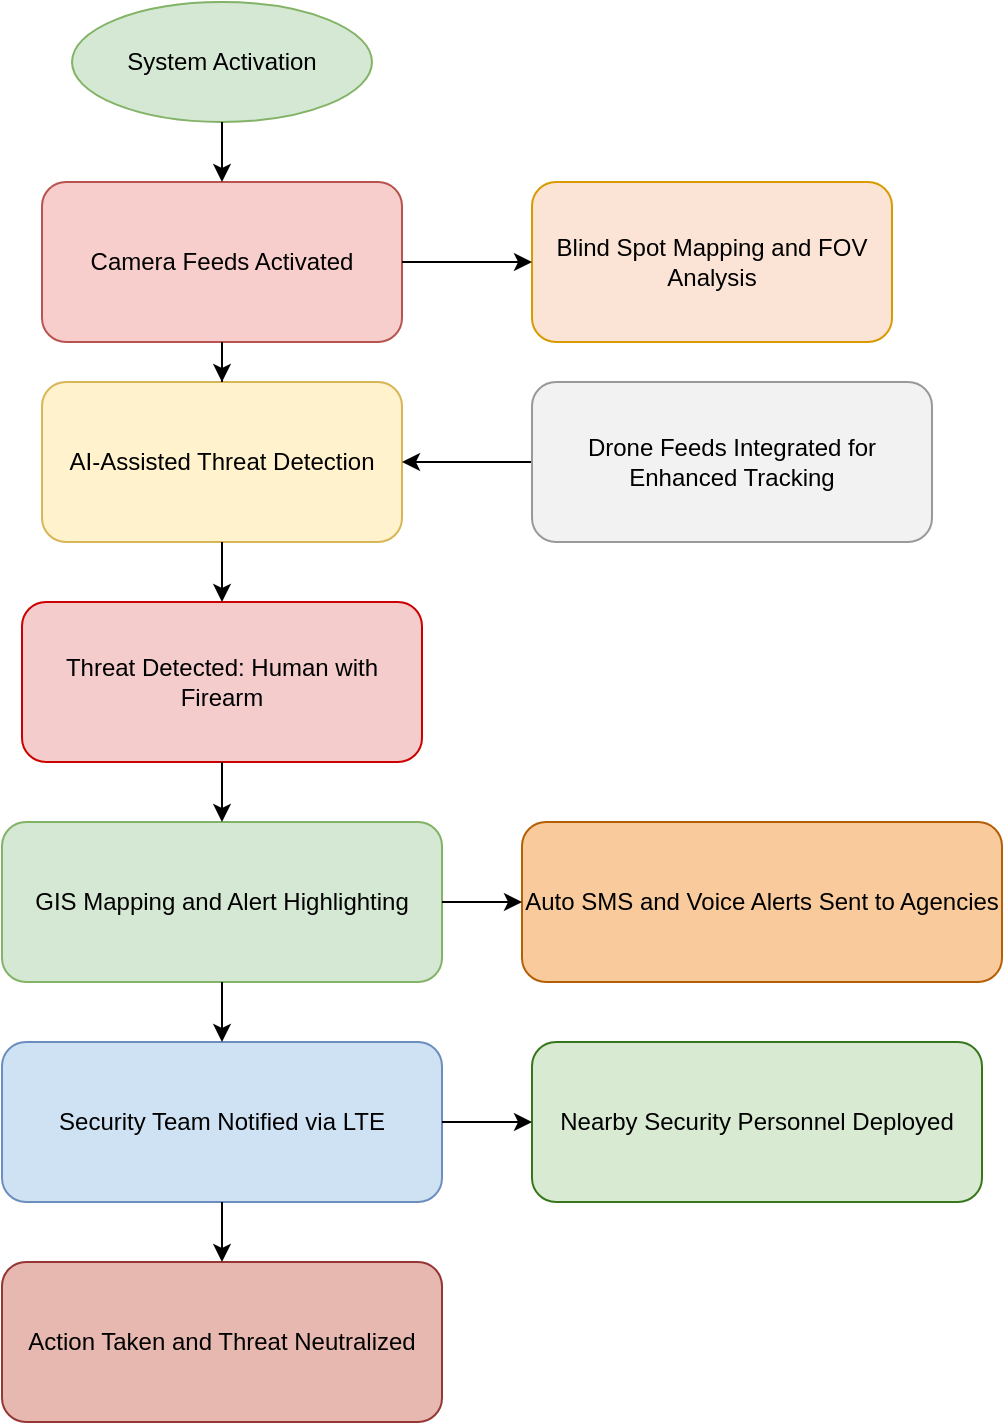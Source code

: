 <mxfile version="26.0.7" pages="2">
  <diagram id="GXjBKmxO7j5txSDHcSA2" name="Page-2">
    <mxGraphModel dx="1392" dy="796" grid="1" gridSize="10" guides="1" tooltips="1" connect="1" arrows="1" fold="1" page="1" pageScale="1" pageWidth="850" pageHeight="1100" math="0" shadow="0">
      <root>
        <mxCell id="0" />
        <mxCell id="1" parent="0" />
        <mxCell id="8CdLbIdUZnsi45HlWFOD-22" value="System Activation" style="ellipse;whiteSpace=wrap;html=1;fillColor=#d5e8d4;strokeColor=#82b366;" vertex="1" parent="1">
          <mxGeometry x="195" y="10" width="150" height="60" as="geometry" />
        </mxCell>
        <mxCell id="8CdLbIdUZnsi45HlWFOD-23" value="Camera Feeds Activated" style="rounded=1;whiteSpace=wrap;html=1;fillColor=#f8cecc;strokeColor=#b85450;" vertex="1" parent="1">
          <mxGeometry x="180" y="100" width="180" height="80" as="geometry" />
        </mxCell>
        <mxCell id="8CdLbIdUZnsi45HlWFOD-24" value="AI-Assisted Threat Detection" style="rounded=1;whiteSpace=wrap;html=1;fillColor=#fff2cc;strokeColor=#d6b656;" vertex="1" parent="1">
          <mxGeometry x="180" y="200" width="180" height="80" as="geometry" />
        </mxCell>
        <mxCell id="8CdLbIdUZnsi45HlWFOD-25" value="Threat Detected: Human with Firearm" style="rounded=1;whiteSpace=wrap;html=1;fillColor=#f4cccc;strokeColor=#cc0000;" vertex="1" parent="1">
          <mxGeometry x="170" y="310" width="200" height="80" as="geometry" />
        </mxCell>
        <mxCell id="8CdLbIdUZnsi45HlWFOD-26" value="GIS Mapping and Alert Highlighting" style="rounded=1;whiteSpace=wrap;html=1;fillColor=#d5e8d4;strokeColor=#82b366;" vertex="1" parent="1">
          <mxGeometry x="160" y="420" width="220" height="80" as="geometry" />
        </mxCell>
        <mxCell id="8CdLbIdUZnsi45HlWFOD-27" value="Security Team Notified via LTE" style="rounded=1;whiteSpace=wrap;html=1;fillColor=#cfe2f3;strokeColor=#6c8ebf;" vertex="1" parent="1">
          <mxGeometry x="160" y="530" width="220" height="80" as="geometry" />
        </mxCell>
        <mxCell id="8CdLbIdUZnsi45HlWFOD-28" value="Action Taken and Threat Neutralized" style="rounded=1;whiteSpace=wrap;html=1;fillColor=#e6b8af;strokeColor=#953735;" vertex="1" parent="1">
          <mxGeometry x="160" y="640" width="220" height="80" as="geometry" />
        </mxCell>
        <mxCell id="8CdLbIdUZnsi45HlWFOD-29" value="Blind Spot Mapping and FOV Analysis" style="rounded=1;whiteSpace=wrap;html=1;fillColor=#fbe4d5;strokeColor=#d79b00;" vertex="1" parent="1">
          <mxGeometry x="425" y="100" width="180" height="80" as="geometry" />
        </mxCell>
        <mxCell id="OlwtBQjcHKv4oqDWAdqs-1" style="edgeStyle=orthogonalEdgeStyle;rounded=0;orthogonalLoop=1;jettySize=auto;html=1;exitX=0;exitY=0.5;exitDx=0;exitDy=0;entryX=1;entryY=0.5;entryDx=0;entryDy=0;" edge="1" parent="1" source="8CdLbIdUZnsi45HlWFOD-30" target="8CdLbIdUZnsi45HlWFOD-24">
          <mxGeometry relative="1" as="geometry" />
        </mxCell>
        <mxCell id="8CdLbIdUZnsi45HlWFOD-30" value="Drone Feeds Integrated for Enhanced Tracking" style="rounded=1;whiteSpace=wrap;html=1;fillColor=#f2f2f2;strokeColor=#999999;" vertex="1" parent="1">
          <mxGeometry x="425" y="200" width="200" height="80" as="geometry" />
        </mxCell>
        <mxCell id="8CdLbIdUZnsi45HlWFOD-31" value="Auto SMS and Voice Alerts Sent to Agencies" style="rounded=1;whiteSpace=wrap;html=1;fillColor=#f9cb9c;strokeColor=#b45f06;" vertex="1" parent="1">
          <mxGeometry x="420" y="420" width="240" height="80" as="geometry" />
        </mxCell>
        <mxCell id="8CdLbIdUZnsi45HlWFOD-32" value="Nearby Security Personnel Deployed" style="rounded=1;whiteSpace=wrap;html=1;fillColor=#d9ead3;strokeColor=#38761d;" vertex="1" parent="1">
          <mxGeometry x="425" y="530" width="225" height="80" as="geometry" />
        </mxCell>
        <mxCell id="8CdLbIdUZnsi45HlWFOD-33" value="" style="edgeStyle=orthogonalEdgeStyle;rounded=0;orthogonalLoop=1;jettySize=auto;html=1;strokeColor=#000000;" edge="1" parent="1" source="8CdLbIdUZnsi45HlWFOD-22" target="8CdLbIdUZnsi45HlWFOD-23">
          <mxGeometry relative="1" as="geometry" />
        </mxCell>
        <mxCell id="8CdLbIdUZnsi45HlWFOD-34" value="" style="edgeStyle=orthogonalEdgeStyle;rounded=0;orthogonalLoop=1;jettySize=auto;html=1;strokeColor=#000000;" edge="1" parent="1" source="8CdLbIdUZnsi45HlWFOD-23" target="8CdLbIdUZnsi45HlWFOD-24">
          <mxGeometry relative="1" as="geometry" />
        </mxCell>
        <mxCell id="8CdLbIdUZnsi45HlWFOD-35" value="" style="edgeStyle=orthogonalEdgeStyle;rounded=0;orthogonalLoop=1;jettySize=auto;html=1;strokeColor=#000000;" edge="1" parent="1" source="8CdLbIdUZnsi45HlWFOD-24" target="8CdLbIdUZnsi45HlWFOD-25">
          <mxGeometry relative="1" as="geometry" />
        </mxCell>
        <mxCell id="8CdLbIdUZnsi45HlWFOD-36" value="" style="edgeStyle=orthogonalEdgeStyle;rounded=0;orthogonalLoop=1;jettySize=auto;html=1;strokeColor=#000000;" edge="1" parent="1" source="8CdLbIdUZnsi45HlWFOD-25" target="8CdLbIdUZnsi45HlWFOD-26">
          <mxGeometry relative="1" as="geometry" />
        </mxCell>
        <mxCell id="8CdLbIdUZnsi45HlWFOD-37" value="" style="edgeStyle=orthogonalEdgeStyle;rounded=0;orthogonalLoop=1;jettySize=auto;html=1;strokeColor=#000000;" edge="1" parent="1" source="8CdLbIdUZnsi45HlWFOD-26" target="8CdLbIdUZnsi45HlWFOD-27">
          <mxGeometry relative="1" as="geometry" />
        </mxCell>
        <mxCell id="8CdLbIdUZnsi45HlWFOD-38" value="" style="edgeStyle=orthogonalEdgeStyle;rounded=0;orthogonalLoop=1;jettySize=auto;html=1;strokeColor=#000000;" edge="1" parent="1" source="8CdLbIdUZnsi45HlWFOD-27" target="8CdLbIdUZnsi45HlWFOD-28">
          <mxGeometry relative="1" as="geometry" />
        </mxCell>
        <mxCell id="8CdLbIdUZnsi45HlWFOD-39" value="" style="edgeStyle=orthogonalEdgeStyle;rounded=0;orthogonalLoop=1;jettySize=auto;html=1;strokeColor=#000000;" edge="1" parent="1" source="8CdLbIdUZnsi45HlWFOD-23" target="8CdLbIdUZnsi45HlWFOD-29">
          <mxGeometry relative="1" as="geometry" />
        </mxCell>
        <mxCell id="8CdLbIdUZnsi45HlWFOD-41" value="" style="edgeStyle=orthogonalEdgeStyle;rounded=0;orthogonalLoop=1;jettySize=auto;html=1;strokeColor=#000000;" edge="1" parent="1" source="8CdLbIdUZnsi45HlWFOD-26" target="8CdLbIdUZnsi45HlWFOD-31">
          <mxGeometry relative="1" as="geometry" />
        </mxCell>
        <mxCell id="8CdLbIdUZnsi45HlWFOD-42" value="" style="edgeStyle=orthogonalEdgeStyle;rounded=0;orthogonalLoop=1;jettySize=auto;html=1;strokeColor=#000000;" edge="1" parent="1" source="8CdLbIdUZnsi45HlWFOD-27" target="8CdLbIdUZnsi45HlWFOD-32">
          <mxGeometry relative="1" as="geometry" />
        </mxCell>
      </root>
    </mxGraphModel>
  </diagram>
  <diagram id="OwgZA_p1LjnOwoKkBoZP" name="Page-4">
    <mxGraphModel dx="1392" dy="796" grid="1" gridSize="10" guides="1" tooltips="1" connect="1" arrows="1" fold="1" page="1" pageScale="1" pageWidth="850" pageHeight="1100" math="0" shadow="0">
      <root>
        <mxCell id="0" />
        <mxCell id="1" parent="0" />
        <mxCell id="z-YHcvqtMaPOmSmiM8Yn-1" value="Trigger: Intrusion Detected" style="ellipse;whiteSpace=wrap;html=1;fillColor=#f8cecc;strokeColor=#b85450;" vertex="1" parent="1">
          <mxGeometry x="250" y="10" width="200" height="60" as="geometry" />
        </mxCell>
        <mxCell id="cso_anY5Spu5G_Ia4Nvz-14" style="edgeStyle=orthogonalEdgeStyle;rounded=0;orthogonalLoop=1;jettySize=auto;html=1;exitX=0.5;exitY=1;exitDx=0;exitDy=0;entryX=0.5;entryY=0;entryDx=0;entryDy=0;" edge="1" parent="1" source="z-YHcvqtMaPOmSmiM8Yn-2" target="z-YHcvqtMaPOmSmiM8Yn-5">
          <mxGeometry relative="1" as="geometry" />
        </mxCell>
        <mxCell id="z-YHcvqtMaPOmSmiM8Yn-2" value="&lt;div&gt;&lt;b&gt;Video Surveillance &amp;amp; Alert System (VSAS) &lt;/b&gt;&lt;br&gt;&lt;/div&gt;&lt;div&gt;Input: Camera detects motion in restricted /marked area&lt;/div&gt;" style="rounded=1;whiteSpace=wrap;html=1;fillColor=#fff2cc;strokeColor=#d6b656;" vertex="1" parent="1">
          <mxGeometry x="200" y="100" width="300" height="60" as="geometry" />
        </mxCell>
        <mxCell id="z-YHcvqtMaPOmSmiM8Yn-3" value="&lt;div&gt;AI powered threat detection &lt;b&gt;*&lt;/b&gt;&lt;/div&gt;&lt;div&gt;&amp;nbsp;(human movement, firearm detection) &lt;br&gt;&lt;/div&gt;" style="rounded=1;whiteSpace=wrap;html=1;fillColor=#d9ead3;strokeColor=#38761d;" vertex="1" parent="1">
          <mxGeometry x="200" y="320" width="300" height="30" as="geometry" />
        </mxCell>
        <mxCell id="z-YHcvqtMaPOmSmiM8Yn-5" value="Real-time alert displayed on CCC monitoring screens" style="rounded=1;whiteSpace=wrap;html=1;fillColor=#fff2cc;strokeColor=#d6b656;" vertex="1" parent="1">
          <mxGeometry x="200" y="175" width="300" height="40" as="geometry" />
        </mxCell>
        <mxCell id="z-YHcvqtMaPOmSmiM8Yn-6" value="&lt;div&gt;&lt;b&gt;Features:&lt;/b&gt;&amp;nbsp;&lt;/div&gt;&lt;div&gt;Categorized alerts (timestamps, camera locations, FOV (static &amp;amp; dynamic)) &lt;br&gt;&lt;/div&gt;" style="rounded=1;whiteSpace=wrap;html=1;fillColor=#d9ead3;strokeColor=#38761d;" vertex="1" parent="1">
          <mxGeometry x="200" y="215" width="300" height="45" as="geometry" />
        </mxCell>
        <mxCell id="z-YHcvqtMaPOmSmiM8Yn-7" value="System Integration: SARS and DGB" style="ellipse;whiteSpace=wrap;html=1;fillColor=#fbe4d5;strokeColor=#d79b00;" vertex="1" parent="1">
          <mxGeometry x="610" y="10" width="280" height="60" as="geometry" />
        </mxCell>
        <mxCell id="z-YHcvqtMaPOmSmiM8Yn-8" value="Threat location mapped on the 2D GIS-based &lt;b&gt;Digital Game Board (DGB)&lt;/b&gt;" style="rounded=1;whiteSpace=wrap;html=1;fillColor=#fff2cc;strokeColor=#d6b656;" vertex="1" parent="1">
          <mxGeometry x="600" y="100" width="300" height="50" as="geometry" />
        </mxCell>
        <mxCell id="z-YHcvqtMaPOmSmiM8Yn-9" value="&lt;div&gt;&lt;b&gt;Features&lt;/b&gt;:&amp;nbsp;&lt;/div&gt;&lt;div&gt;&amp;nbsp;Real-time security teams and assets tracking of Base &lt;br&gt;&lt;/div&gt;" style="rounded=1;whiteSpace=wrap;html=1;fillColor=#d9ead3;strokeColor=#38761d;" vertex="1" parent="1">
          <mxGeometry x="600" y="150" width="300" height="30" as="geometry" />
        </mxCell>
        <mxCell id="z-YHcvqtMaPOmSmiM8Yn-10" value="&amp;nbsp;Threat Alert" style="ellipse;whiteSpace=wrap;html=1;fillColor=#f4cccc;strokeColor=#cc0000;" vertex="1" parent="1">
          <mxGeometry x="610" y="320" width="280" height="60" as="geometry" />
        </mxCell>
        <mxCell id="z-YHcvqtMaPOmSmiM8Yn-11" value="Automatic highlight of threat on 2D map.&amp;nbsp; Once Alert is clicked CCC operator will get recommendations about:&amp;nbsp;  " style="rounded=1;whiteSpace=wrap;html=1;fillColor=#fff2cc;strokeColor=#d6b656;" vertex="1" parent="1">
          <mxGeometry x="600" y="400" width="300" height="70" as="geometry" />
        </mxCell>
        <mxCell id="z-YHcvqtMaPOmSmiM8Yn-12" value="&lt;div&gt;&lt;b&gt;Features&lt;/b&gt;:&amp;nbsp;&lt;/div&gt;&lt;div&gt;Nearest camera, Gaurd towers, mobile security force recommended to CCC operator &lt;/div&gt;" style="rounded=1;whiteSpace=wrap;html=1;fillColor=#d9ead3;strokeColor=#38761d;" vertex="1" parent="1">
          <mxGeometry x="600" y="470" width="300" height="60" as="geometry" />
        </mxCell>
        <mxCell id="z-YHcvqtMaPOmSmiM8Yn-13" value="Surveillance Enhancement" style="ellipse;whiteSpace=wrap;html=1;fillColor=#e6b8af;strokeColor=#953735;" vertex="1" parent="1">
          <mxGeometry x="210" y="610" width="280" height="60" as="geometry" />
        </mxCell>
        <mxCell id="z-YHcvqtMaPOmSmiM8Yn-14" value="QRF teams dispatched; cameras zoom in, relevant zone highlighted &quot;RED&quot;" style="rounded=1;whiteSpace=wrap;html=1;fillColor=#fff2cc;strokeColor=#d6b656;" vertex="1" parent="1">
          <mxGeometry x="200" y="700" width="300" height="80" as="geometry" />
        </mxCell>
        <mxCell id="z-YHcvqtMaPOmSmiM8Yn-15" value="Feature Highlight: PTZ camera controls, AI motion tracking" style="rounded=1;whiteSpace=wrap;html=1;fillColor=#d9ead3;strokeColor=#38761d;" vertex="1" parent="1">
          <mxGeometry x="200" y="780" width="300" height="50" as="geometry" />
        </mxCell>
        <mxCell id="z-YHcvqtMaPOmSmiM8Yn-16" value="Response Execution" style="ellipse;whiteSpace=wrap;html=1;fillColor=#f8cecc;strokeColor=#b85450;" vertex="1" parent="1">
          <mxGeometry x="610" y="690" width="280" height="60" as="geometry" />
        </mxCell>
        <mxCell id="z-YHcvqtMaPOmSmiM8Yn-17" value="Security teams move to incident location and Mobile app version of SARS is used for field execution" style="rounded=1;whiteSpace=wrap;html=1;fillColor=#fff2cc;strokeColor=#d6b656;" vertex="1" parent="1">
          <mxGeometry x="600" y="770" width="300" height="50" as="geometry" />
        </mxCell>
        <mxCell id="z-YHcvqtMaPOmSmiM8Yn-18" value="&lt;div&gt;&lt;b&gt;Features:&lt;/b&gt;&lt;/div&gt;&lt;div&gt;&lt;b&gt;&amp;nbsp;&lt;/b&gt; Number of Personnel, type and quantity of ammo , current status (alert / standby / reserve) &lt;br&gt;&lt;/div&gt;" style="rounded=1;whiteSpace=wrap;html=1;fillColor=#d9ead3;strokeColor=#38761d;" vertex="1" parent="1">
          <mxGeometry x="600" y="820" width="300" height="50" as="geometry" />
        </mxCell>
        <mxCell id="z-YHcvqtMaPOmSmiM8Yn-19" value="Post-Incident Actions" style="ellipse;whiteSpace=wrap;html=1;fillColor=#ffe599;strokeColor=#bf9000;" vertex="1" parent="1">
          <mxGeometry x="220" y="920" width="280" height="60" as="geometry" />
        </mxCell>
        <mxCell id="z-YHcvqtMaPOmSmiM8Yn-20" value="Incident marked resolved, report auto-generated" style="rounded=1;whiteSpace=wrap;html=1;fillColor=#fff2cc;strokeColor=#d6b656;" vertex="1" parent="1">
          <mxGeometry x="200" y="1000" width="320" height="80" as="geometry" />
        </mxCell>
        <mxCell id="z-YHcvqtMaPOmSmiM8Yn-21" value="Feature Highlight: LLM-based summaries for quick review" style="rounded=1;whiteSpace=wrap;html=1;fillColor=#d9ead3;strokeColor=#38761d;" vertex="1" parent="1">
          <mxGeometry x="200" y="1100" width="320" height="80" as="geometry" />
        </mxCell>
        <mxCell id="z-YHcvqtMaPOmSmiM8Yn-22" style="edgeStyle=orthogonalEdgeStyle;" edge="1" parent="1" source="z-YHcvqtMaPOmSmiM8Yn-1" target="z-YHcvqtMaPOmSmiM8Yn-2">
          <mxGeometry relative="1" as="geometry" />
        </mxCell>
        <mxCell id="z-YHcvqtMaPOmSmiM8Yn-26" style="edgeStyle=orthogonalEdgeStyle;" edge="1" parent="1" source="z-YHcvqtMaPOmSmiM8Yn-7" target="z-YHcvqtMaPOmSmiM8Yn-8">
          <mxGeometry relative="1" as="geometry" />
        </mxCell>
        <mxCell id="z-YHcvqtMaPOmSmiM8Yn-28" style="edgeStyle=orthogonalEdgeStyle;" edge="1" parent="1" source="z-YHcvqtMaPOmSmiM8Yn-10" target="z-YHcvqtMaPOmSmiM8Yn-11">
          <mxGeometry relative="1" as="geometry" />
        </mxCell>
        <mxCell id="z-YHcvqtMaPOmSmiM8Yn-30" style="edgeStyle=orthogonalEdgeStyle;" edge="1" parent="1" source="z-YHcvqtMaPOmSmiM8Yn-13" target="z-YHcvqtMaPOmSmiM8Yn-14">
          <mxGeometry relative="1" as="geometry" />
        </mxCell>
        <mxCell id="z-YHcvqtMaPOmSmiM8Yn-32" style="edgeStyle=orthogonalEdgeStyle;" edge="1" parent="1" source="z-YHcvqtMaPOmSmiM8Yn-16" target="z-YHcvqtMaPOmSmiM8Yn-17">
          <mxGeometry relative="1" as="geometry" />
        </mxCell>
        <mxCell id="z-YHcvqtMaPOmSmiM8Yn-34" style="edgeStyle=orthogonalEdgeStyle;" edge="1" parent="1" source="z-YHcvqtMaPOmSmiM8Yn-19" target="z-YHcvqtMaPOmSmiM8Yn-20">
          <mxGeometry relative="1" as="geometry" />
        </mxCell>
        <mxCell id="z-YHcvqtMaPOmSmiM8Yn-35" style="edgeStyle=orthogonalEdgeStyle;" edge="1" parent="1" source="z-YHcvqtMaPOmSmiM8Yn-20" target="z-YHcvqtMaPOmSmiM8Yn-21">
          <mxGeometry relative="1" as="geometry" />
        </mxCell>
        <mxCell id="cso_anY5Spu5G_Ia4Nvz-1" style="edgeStyle=orthogonalEdgeStyle;rounded=0;orthogonalLoop=1;jettySize=auto;html=1;exitX=0.5;exitY=1;exitDx=0;exitDy=0;" edge="1" parent="1" source="z-YHcvqtMaPOmSmiM8Yn-9" target="z-YHcvqtMaPOmSmiM8Yn-9">
          <mxGeometry relative="1" as="geometry" />
        </mxCell>
        <mxCell id="cso_anY5Spu5G_Ia4Nvz-7" style="edgeStyle=orthogonalEdgeStyle;rounded=0;orthogonalLoop=1;jettySize=auto;html=1;exitX=1;exitY=0.5;exitDx=0;exitDy=0;entryX=0;entryY=0.5;entryDx=0;entryDy=0;" edge="1" parent="1" source="cso_anY5Spu5G_Ia4Nvz-4" target="z-YHcvqtMaPOmSmiM8Yn-2">
          <mxGeometry relative="1" as="geometry" />
        </mxCell>
        <mxCell id="cso_anY5Spu5G_Ia4Nvz-4" value="Fixed Cameras feed" style="rounded=1;whiteSpace=wrap;html=1;fillColor=#e1d5e7;strokeColor=#9673a6;" vertex="1" parent="1">
          <mxGeometry x="20" y="60" width="120" height="60" as="geometry" />
        </mxCell>
        <mxCell id="cso_anY5Spu5G_Ia4Nvz-8" style="edgeStyle=orthogonalEdgeStyle;rounded=0;orthogonalLoop=1;jettySize=auto;html=1;exitX=1;exitY=0.5;exitDx=0;exitDy=0;" edge="1" parent="1" source="cso_anY5Spu5G_Ia4Nvz-5">
          <mxGeometry relative="1" as="geometry">
            <mxPoint x="200" y="130" as="targetPoint" />
          </mxGeometry>
        </mxCell>
        <mxCell id="cso_anY5Spu5G_Ia4Nvz-5" value="Live Drones feed" style="rounded=1;whiteSpace=wrap;html=1;fillColor=#e1d5e7;strokeColor=#9673a6;" vertex="1" parent="1">
          <mxGeometry x="20" y="130" width="120" height="60" as="geometry" />
        </mxCell>
        <mxCell id="cso_anY5Spu5G_Ia4Nvz-10" style="edgeStyle=orthogonalEdgeStyle;rounded=0;orthogonalLoop=1;jettySize=auto;html=1;exitX=1;exitY=0.5;exitDx=0;exitDy=0;" edge="1" parent="1" source="cso_anY5Spu5G_Ia4Nvz-6">
          <mxGeometry relative="1" as="geometry">
            <mxPoint x="200" y="130" as="targetPoint" />
            <Array as="points">
              <mxPoint x="170" y="230" />
              <mxPoint x="170" y="130" />
            </Array>
          </mxGeometry>
        </mxCell>
        <mxCell id="cso_anY5Spu5G_Ia4Nvz-6" value="PTZ Cameras feed" style="rounded=1;whiteSpace=wrap;html=1;fillColor=#e1d5e7;strokeColor=#9673a6;" vertex="1" parent="1">
          <mxGeometry x="20" y="200" width="120" height="60" as="geometry" />
        </mxCell>
        <mxCell id="cso_anY5Spu5G_Ia4Nvz-12" style="edgeStyle=orthogonalEdgeStyle;rounded=0;orthogonalLoop=1;jettySize=auto;html=1;exitX=1;exitY=0.5;exitDx=0;exitDy=0;" edge="1" parent="1" source="cso_anY5Spu5G_Ia4Nvz-11">
          <mxGeometry relative="1" as="geometry">
            <mxPoint x="200" y="130" as="targetPoint" />
            <mxPoint x="110" y="300" as="sourcePoint" />
            <Array as="points">
              <mxPoint x="171" y="300" />
              <mxPoint x="171" y="130" />
            </Array>
          </mxGeometry>
        </mxCell>
        <mxCell id="cso_anY5Spu5G_Ia4Nvz-11" value="Night Vision Cameras feed" style="rounded=1;whiteSpace=wrap;html=1;fillColor=#e1d5e7;strokeColor=#9673a6;" vertex="1" parent="1">
          <mxGeometry x="20" y="270" width="120" height="60" as="geometry" />
        </mxCell>
        <mxCell id="cso_anY5Spu5G_Ia4Nvz-15" value="&lt;div&gt;Categories for TV and Night vision cameras &lt;br&gt;&lt;/div&gt;" style="rounded=1;whiteSpace=wrap;html=1;fillColor=#d9ead3;strokeColor=#38761d;" vertex="1" parent="1">
          <mxGeometry x="200" y="260" width="300" height="30" as="geometry" />
        </mxCell>
        <mxCell id="cso_anY5Spu5G_Ia4Nvz-16" value="&lt;div&gt;&amp;nbsp;Assess and highlight blind zones&lt;br&gt;&lt;/div&gt;" style="rounded=1;whiteSpace=wrap;html=1;fillColor=#d9ead3;strokeColor=#38761d;" vertex="1" parent="1">
          <mxGeometry x="200" y="290" width="300" height="30" as="geometry" />
        </mxCell>
        <mxCell id="cso_anY5Spu5G_Ia4Nvz-19" value="&lt;b&gt;*&lt;/b&gt; Feature can be manually activated deactivated" style="text;html=1;align=center;verticalAlign=middle;whiteSpace=wrap;rounded=0;fillColor=#f5f5f5;fontColor=#333333;strokeColor=#666666;" vertex="1" parent="1">
          <mxGeometry x="30" y="390" width="80" height="60" as="geometry" />
        </mxCell>
        <mxCell id="cso_anY5Spu5G_Ia4Nvz-20" value="&lt;br&gt;&lt;br&gt;&lt;br&gt;&#x9;Camera-wise or zone-wise threat detection &lt;br&gt;&lt;p style=&quot;line-height: 100%; margin-left: 0.5in; margin-bottom: 0in&quot; align=&quot;justify&quot;&gt;&lt;br&gt;&lt;/p&gt;&lt;br&gt;&lt;style type=&quot;text/css&quot;&gt;p { line-height: 115%; text-align: left; orphans: 2; widows: 2; margin-bottom: 0.1in; direction: ltr; background: transparent }&lt;/style&gt;" style="rounded=1;whiteSpace=wrap;html=1;fillColor=#d9ead3;strokeColor=#38761d;" vertex="1" parent="1">
          <mxGeometry x="200" y="350" width="300" height="20" as="geometry" />
        </mxCell>
        <mxCell id="cso_anY5Spu5G_Ia4Nvz-22" value="Integrate live drone TV feed&amp;nbsp; " style="rounded=1;whiteSpace=wrap;html=1;fillColor=#d9ead3;strokeColor=#38761d;" vertex="1" parent="1">
          <mxGeometry x="200" y="370" width="300" height="20" as="geometry" />
        </mxCell>
        <mxCell id="cso_anY5Spu5G_Ia4Nvz-24" style="edgeStyle=orthogonalEdgeStyle;rounded=0;orthogonalLoop=1;jettySize=auto;html=1;exitX=0.5;exitY=1;exitDx=0;exitDy=0;entryX=0;entryY=0.5;entryDx=0;entryDy=0;" edge="1" parent="1" source="cso_anY5Spu5G_Ia4Nvz-23" target="z-YHcvqtMaPOmSmiM8Yn-7">
          <mxGeometry relative="1" as="geometry" />
        </mxCell>
        <mxCell id="cso_anY5Spu5G_Ia4Nvz-23" value="Motion Tracking of targets" style="rounded=1;whiteSpace=wrap;html=1;fillColor=#d9ead3;strokeColor=#38761d;" vertex="1" parent="1">
          <mxGeometry x="200" y="390" width="300" height="20" as="geometry" />
        </mxCell>
        <mxCell id="cso_anY5Spu5G_Ia4Nvz-25" value="Mobile security teams locations (callsigns)" style="rounded=1;whiteSpace=wrap;html=1;fillColor=#d9ead3;strokeColor=#38761d;" vertex="1" parent="1">
          <mxGeometry x="600" y="180" width="300" height="20" as="geometry" />
        </mxCell>
        <mxCell id="cso_anY5Spu5G_Ia4Nvz-26" value="Display of locations , health status and FOV of deployed cameras (optical &amp;amp; Night-vision)" style="rounded=1;whiteSpace=wrap;html=1;fillColor=#d9ead3;strokeColor=#38761d;" vertex="1" parent="1">
          <mxGeometry x="600" y="200" width="300" height="40" as="geometry" />
        </mxCell>
        <mxCell id="cso_anY5Spu5G_Ia4Nvz-29" value="Display of drone video , FOV in 2D on map" style="rounded=1;whiteSpace=wrap;html=1;fillColor=#d9ead3;strokeColor=#38761d;" vertex="1" parent="1">
          <mxGeometry x="600" y="240" width="300" height="20" as="geometry" />
        </mxCell>
        <mxCell id="cso_anY5Spu5G_Ia4Nvz-31" style="edgeStyle=orthogonalEdgeStyle;rounded=0;orthogonalLoop=1;jettySize=auto;html=1;exitX=0.5;exitY=1;exitDx=0;exitDy=0;entryX=0.5;entryY=0;entryDx=0;entryDy=0;" edge="1" parent="1" source="cso_anY5Spu5G_Ia4Nvz-30" target="z-YHcvqtMaPOmSmiM8Yn-10">
          <mxGeometry relative="1" as="geometry" />
        </mxCell>
        <mxCell id="cso_anY5Spu5G_Ia4Nvz-30" value="Manual Selection of camera / sensor for targeted video feed" style="rounded=1;whiteSpace=wrap;html=1;fillColor=#d9ead3;strokeColor=#38761d;" vertex="1" parent="1">
          <mxGeometry x="600" y="260" width="300" height="30" as="geometry" />
        </mxCell>
        <mxCell id="cso_anY5Spu5G_Ia4Nvz-32" value="CCC operator assisted in correct QRF designation" style="rounded=1;whiteSpace=wrap;html=1;fillColor=#d9ead3;strokeColor=#38761d;" vertex="1" parent="1">
          <mxGeometry x="600" y="550" width="300" height="30" as="geometry" />
        </mxCell>
        <mxCell id="cso_anY5Spu5G_Ia4Nvz-33" value="Threat transmission to commanders , Police , Rangers, " style="rounded=1;whiteSpace=wrap;html=1;fillColor=#d9ead3;strokeColor=#38761d;" vertex="1" parent="1">
          <mxGeometry x="600" y="610" width="300" height="30" as="geometry" />
        </mxCell>
        <mxCell id="cso_anY5Spu5G_Ia4Nvz-34" value="Contact numbers alerts for CCC operator " style="rounded=1;whiteSpace=wrap;html=1;fillColor=#d9ead3;strokeColor=#38761d;" vertex="1" parent="1">
          <mxGeometry x="600" y="580" width="300" height="30" as="geometry" />
        </mxCell>
        <mxCell id="cso_anY5Spu5G_Ia4Nvz-35" value="&amp;nbsp;Drone video with target tracking will be visible on VSAS" style="rounded=1;whiteSpace=wrap;html=1;fillColor=#d9ead3;strokeColor=#38761d;" vertex="1" parent="1">
          <mxGeometry x="600" y="520" width="300" height="30" as="geometry" />
        </mxCell>
        <mxCell id="cso_anY5Spu5G_Ia4Nvz-37" style="edgeStyle=orthogonalEdgeStyle;rounded=0;orthogonalLoop=1;jettySize=auto;html=1;exitX=0.5;exitY=1;exitDx=0;exitDy=0;entryX=0.5;entryY=0;entryDx=0;entryDy=0;" edge="1" parent="1" source="cso_anY5Spu5G_Ia4Nvz-36" target="z-YHcvqtMaPOmSmiM8Yn-16">
          <mxGeometry relative="1" as="geometry" />
        </mxCell>
        <mxCell id="cso_anY5Spu5G_Ia4Nvz-36" value="Automatic SMS alerts to security forces LTE sets on approval of CCC operator" style="rounded=1;whiteSpace=wrap;html=1;fillColor=#d9ead3;strokeColor=#38761d;" vertex="1" parent="1">
          <mxGeometry x="600" y="640" width="300" height="30" as="geometry" />
        </mxCell>
        <mxCell id="cso_anY5Spu5G_Ia4Nvz-38" value="Available vehicle type with capacity and serviceability status" style="rounded=1;whiteSpace=wrap;html=1;fillColor=#d9ead3;strokeColor=#38761d;" vertex="1" parent="1">
          <mxGeometry x="600" y="870" width="300" height="40" as="geometry" />
        </mxCell>
      </root>
    </mxGraphModel>
  </diagram>
</mxfile>
